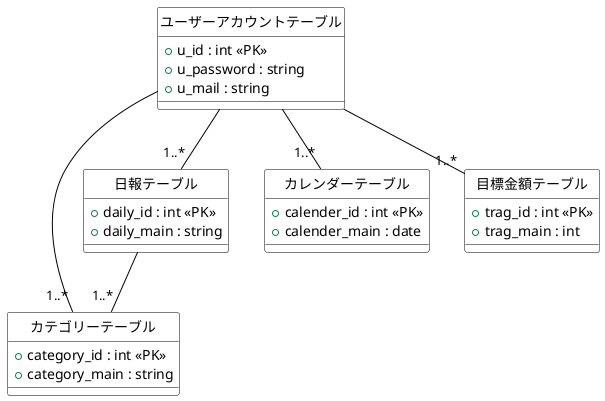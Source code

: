 @startuml

!define TABLE_BORDER_STYLE
!define TABLE_ROW_BACKGROUND_COLOR white
!define TABLE_HEADER_BACKGROUND_COLOR LightGray

!define ENTITY1
!define ENTITY2

hide circle

skinparam class {
    BackgroundColor White
    ArrowColor Black
    BorderColor Black
}

' Tables
class "ユーザーアカウントテーブル" as u_account <<(T,LightBlue)>>
{
  + u_id : int <<PK>>
  + u_password : string
  + u_mail : string
}

class "カテゴリーテーブル" as category <<(T,LightGreen)>>
{
  + category_id : int <<PK>>
  + category_main : string
}

class "日報テーブル" as daily_report <<(T,Yellow)>>
{
  + daily_id : int <<PK>>
  + daily_main : string
}

class "カレンダーテーブル" as u_calender <<(T,LightPink)>>
{
  + calender_id : int <<PK>>
  + calender_main : date
}

class "目標金額テーブル" as u_trag <<(T,LightYellow)>>
{
  + trag_id : int <<PK>>
  + trag_main : int
}

' Relationships with multiplicities
u_account -- "1..*" category
daily_report -- "1..*" category
u_account -- "1..*" daily_report
u_account -- "1..*" u_calender
u_account -- "1..*" u_trag

@enduml